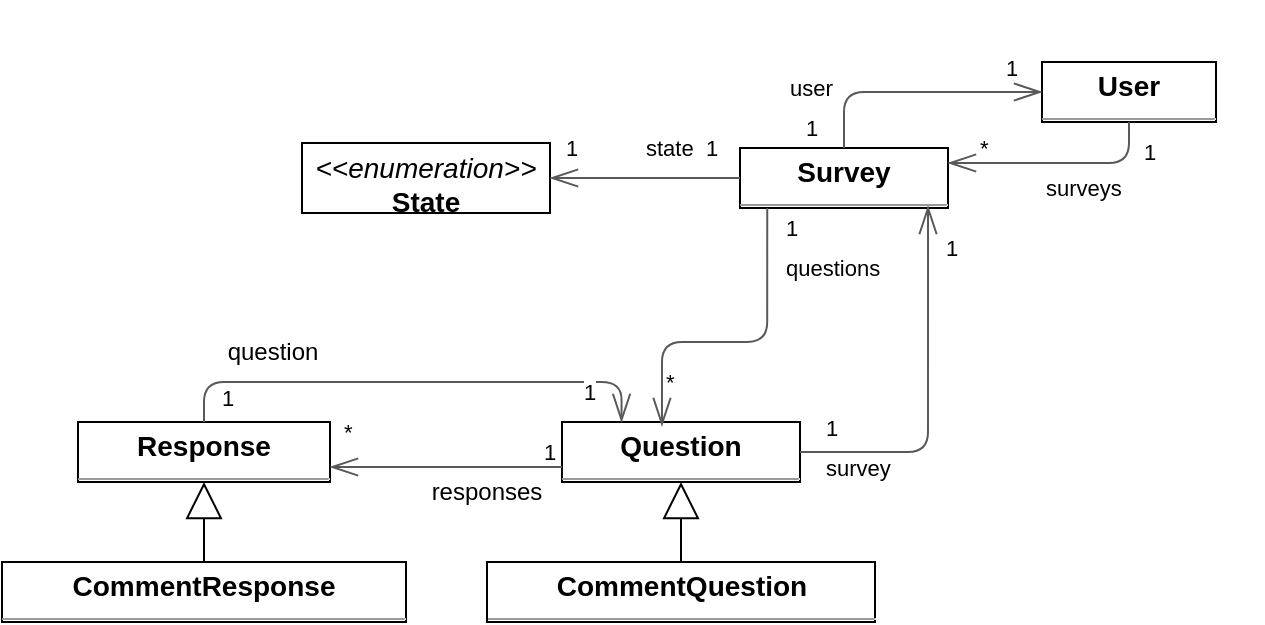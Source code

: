 <mxfile version="24.7.17">
  <diagram id="hcbkWZlXUPpJjPrj_g3R" name="Page-1">
    <mxGraphModel dx="2234" dy="806" grid="1" gridSize="10" guides="1" tooltips="1" connect="1" arrows="1" fold="1" page="0" pageScale="1" pageWidth="1100" pageHeight="850" background="none" math="0" shadow="0">
      <root>
        <mxCell id="0" />
        <mxCell id="1" parent="0" />
        <mxCell id="node2" value="&lt;p style=&quot;margin:0px;margin-top:4px;text-align:center;&quot;&gt;&lt;b&gt;CommentQuestion&lt;/b&gt;&lt;/p&gt;&lt;hr size=&quot;1&quot;/&gt;" style="verticalAlign=top;align=left;overflow=fill;fontSize=14;fontFamily=Helvetica;html=1;rounded=0;shadow=0;comic=0;labelBackgroundColor=none;strokeWidth=1;" parent="1" vertex="1">
          <mxGeometry x="-257.5" y="540" width="194" height="30" as="geometry" />
        </mxCell>
        <mxCell id="node6" value="&lt;p style=&quot;margin:0px;margin-top:4px;text-align:center;&quot;&gt;&lt;b&gt;CommentResponse&lt;/b&gt;&lt;/p&gt;&lt;hr size=&quot;1&quot;/&gt;" style="verticalAlign=top;align=left;overflow=fill;fontSize=14;fontFamily=Helvetica;html=1;rounded=0;shadow=0;comic=0;labelBackgroundColor=none;strokeWidth=1;" parent="1" vertex="1">
          <mxGeometry x="-500" y="540" width="202" height="30" as="geometry" />
        </mxCell>
        <mxCell id="node4" value="&lt;p style=&quot;margin:0px;margin-top:4px;text-align:center;&quot;&gt;&lt;b&gt;Question&lt;/b&gt;&lt;/p&gt;&lt;hr size=&quot;1&quot;/&gt;" style="verticalAlign=top;align=left;overflow=fill;fontSize=14;fontFamily=Helvetica;html=1;rounded=0;shadow=0;comic=0;labelBackgroundColor=none;strokeWidth=1;" parent="1" vertex="1">
          <mxGeometry x="-220" y="470" width="119" height="30" as="geometry" />
        </mxCell>
        <mxCell id="node0" value="&lt;p style=&quot;margin:0px;margin-top:4px;text-align:center;&quot;&gt;&lt;b&gt;Response&lt;/b&gt;&lt;/p&gt;&lt;hr size=&quot;1&quot;/&gt;" style="verticalAlign=top;align=left;overflow=fill;fontSize=14;fontFamily=Helvetica;html=1;rounded=0;shadow=0;comic=0;labelBackgroundColor=none;strokeWidth=1;" parent="1" vertex="1">
          <mxGeometry x="-462" y="470" width="126" height="30" as="geometry" />
        </mxCell>
        <mxCell id="node5" value="&lt;p style=&quot;margin:0px;margin-top:4px;text-align:center;&quot;&gt;&lt;i&gt;&amp;lt;&amp;lt;enumeration&amp;gt;&amp;gt;&lt;/i&gt;&lt;br/&gt;&lt;b&gt;State&lt;/b&gt;&lt;/p&gt;&lt;hr size=&quot;1&quot;/&gt;" style="verticalAlign=top;align=left;overflow=fill;fontSize=14;fontFamily=Helvetica;html=1;rounded=0;shadow=0;comic=0;labelBackgroundColor=none;strokeWidth=1;" parent="1" vertex="1">
          <mxGeometry x="-350" y="330.5" width="124" height="35" as="geometry" />
        </mxCell>
        <mxCell id="node1" value="&lt;p style=&quot;margin:0px;margin-top:4px;text-align:center;&quot;&gt;&lt;b&gt;Survey&lt;/b&gt;&lt;/p&gt;&lt;hr size=&quot;1&quot;/&gt;" style="verticalAlign=top;align=left;overflow=fill;fontSize=14;fontFamily=Helvetica;html=1;rounded=0;shadow=0;comic=0;labelBackgroundColor=none;strokeWidth=1;" parent="1" vertex="1">
          <mxGeometry x="-131" y="333" width="104" height="30" as="geometry" />
        </mxCell>
        <mxCell id="node3" value="&lt;p style=&quot;margin:0px;margin-top:4px;text-align:center;&quot;&gt;&lt;b&gt;User&lt;/b&gt;&lt;/p&gt;&lt;hr size=&quot;1&quot;/&gt;" style="verticalAlign=top;align=left;overflow=fill;fontSize=14;fontFamily=Helvetica;html=1;rounded=0;shadow=0;comic=0;labelBackgroundColor=none;strokeWidth=1;" parent="1" vertex="1">
          <mxGeometry x="20" y="290" width="87" height="30" as="geometry" />
        </mxCell>
        <mxCell id="edge5" value="" style="html=1;rounded=1;edgeStyle=orthogonalEdgeStyle;dashed=0;startArrow=diamondThinstartSize=12;endArrow=openThin;endSize=12;strokeColor=#595959;exitX=1;exitY=0.5;exitDx=0;exitDy=0;entryX=0.904;entryY=0.967;entryDx=0;entryDy=0;entryPerimeter=0;" parent="1" source="node4" target="node1" edge="1">
          <mxGeometry width="50" height="50" relative="1" as="geometry">
            <Array as="points">
              <mxPoint x="-37" y="485" />
            </Array>
            <mxPoint x="-20" y="400" as="targetPoint" />
          </mxGeometry>
        </mxCell>
        <mxCell id="label30" value="1" style="edgeLabel;resizable=0;html=1;align=left;verticalAlign=top;strokeColor=default;" parent="edge5" vertex="1" connectable="0">
          <mxGeometry x="-90" y="460" as="geometry" />
        </mxCell>
        <mxCell id="label34" value="1" style="edgeLabel;resizable=0;html=1;align=left;verticalAlign=top;strokeColor=default;" parent="edge5" vertex="1" connectable="0">
          <mxGeometry x="-30" y="370" as="geometry" />
        </mxCell>
        <mxCell id="label35" value="survey" style="edgeLabel;resizable=0;html=1;align=left;verticalAlign=top;strokeColor=default;" parent="edge5" vertex="1" connectable="0">
          <mxGeometry x="-90" y="480" as="geometry" />
        </mxCell>
        <mxCell id="edge3" value="" style="html=1;rounded=1;edgeStyle=orthogonalEdgeStyle;dashed=0;startArrow=diamondThinstartSize=12;endArrow=openThin;endSize=12;strokeColor=#595959;exitX=0.131;exitY=1.000;exitDx=0;exitDy=0;entryX=0.42;entryY=0.067;entryDx=0;entryDy=0;entryPerimeter=0;" parent="1" source="node1" target="node4" edge="1">
          <mxGeometry width="50" height="50" relative="1" as="geometry">
            <Array as="points">
              <mxPoint x="-117" y="430" />
              <mxPoint x="-170" y="430" />
            </Array>
            <mxPoint x="-60" y="450" as="targetPoint" />
          </mxGeometry>
        </mxCell>
        <mxCell id="label18" value="1" style="edgeLabel;resizable=0;html=1;align=left;verticalAlign=top;strokeColor=default;" parent="edge3" vertex="1" connectable="0">
          <mxGeometry x="-110" y="360" as="geometry" />
        </mxCell>
        <mxCell id="label22" value="*" style="edgeLabel;resizable=0;html=1;align=left;verticalAlign=top;strokeColor=default;" parent="edge3" vertex="1" connectable="0">
          <mxGeometry x="-140" y="450" as="geometry">
            <mxPoint x="-30" y="-13" as="offset" />
          </mxGeometry>
        </mxCell>
        <mxCell id="label23" value="questions" style="edgeLabel;resizable=0;html=1;align=left;verticalAlign=top;strokeColor=default;" parent="edge3" vertex="1" connectable="0">
          <mxGeometry x="-110" y="380" as="geometry" />
        </mxCell>
        <mxCell id="edge4" value="" style="html=1;rounded=1;edgeStyle=orthogonalEdgeStyle;dashed=0;startArrow=diamondThinstartSize=12;endArrow=openThin;endSize=12;strokeColor=#595959;exitX=0;exitY=0.5;exitDx=0;exitDy=0;entryX=1;entryY=0.5;entryDx=0;entryDy=0;" parent="1" source="node1" target="node5" edge="1">
          <mxGeometry width="50" height="50" relative="1" as="geometry">
            <Array as="points">
              <mxPoint x="-200" y="348" />
              <mxPoint x="-200" y="348" />
            </Array>
            <mxPoint x="-200" y="350" as="sourcePoint" />
            <mxPoint x="-200" y="440" as="targetPoint" />
          </mxGeometry>
        </mxCell>
        <mxCell id="label24" value="1" style="edgeLabel;resizable=0;html=1;align=left;verticalAlign=top;strokeColor=default;" parent="edge4" vertex="1" connectable="0">
          <mxGeometry x="-220" y="320" as="geometry" />
        </mxCell>
        <mxCell id="label28" value="1" style="edgeLabel;resizable=0;html=1;align=left;verticalAlign=top;strokeColor=default;" parent="edge4" vertex="1" connectable="0">
          <mxGeometry x="-150" y="320" as="geometry" />
        </mxCell>
        <mxCell id="label29" value="state" style="edgeLabel;resizable=0;html=1;align=left;verticalAlign=top;strokeColor=default;" parent="edge4" vertex="1" connectable="0">
          <mxGeometry x="-180" y="320" as="geometry" />
        </mxCell>
        <mxCell id="edge2" value="" style="html=1;rounded=1;edgeStyle=orthogonalEdgeStyle;dashed=0;startArrow=diamondThinstartSize=12;endArrow=openThin;endSize=12;strokeColor=#595959;exitX=0.500;exitY=0.001;exitDx=0;exitDy=0;entryX=0;entryY=0.5;entryDx=0;entryDy=0;" parent="1" source="node1" target="node3" edge="1">
          <mxGeometry width="50" height="50" relative="1" as="geometry">
            <Array as="points">
              <mxPoint x="-79" y="305" />
            </Array>
          </mxGeometry>
        </mxCell>
        <mxCell id="label12" value="1" style="edgeLabel;resizable=0;html=1;align=left;verticalAlign=top;strokeColor=default;" parent="edge2" vertex="1" connectable="0">
          <mxGeometry y="280" as="geometry" />
        </mxCell>
        <mxCell id="label16" value="1" style="edgeLabel;resizable=0;html=1;align=left;verticalAlign=top;strokeColor=default;" parent="edge2" vertex="1" connectable="0">
          <mxGeometry x="-100" y="310" as="geometry" />
        </mxCell>
        <mxCell id="label17" value="user" style="edgeLabel;resizable=0;html=1;align=left;verticalAlign=top;strokeColor=default;" parent="edge2" vertex="1" connectable="0">
          <mxGeometry x="-108" y="290" as="geometry" />
        </mxCell>
        <mxCell id="edge6" value="" style="html=1;rounded=1;edgeStyle=orthogonalEdgeStyle;dashed=0;startArrow=diamondThinstartSize=12;endArrow=openThin;endSize=12;strokeColor=#595959;exitX=0.500;exitY=1.002;exitDx=0;exitDy=0;entryX=1;entryY=0.25;entryDx=0;entryDy=0;" parent="1" source="node3" target="node1" edge="1">
          <mxGeometry width="50" height="50" relative="1" as="geometry">
            <Array as="points">
              <mxPoint x="64" y="341" />
            </Array>
            <mxPoint x="10" y="360" as="targetPoint" />
          </mxGeometry>
        </mxCell>
        <mxCell id="label36" value="1" style="edgeLabel;resizable=0;html=1;align=left;verticalAlign=top;strokeColor=default;direction=south;" parent="edge6" vertex="1" connectable="0">
          <mxGeometry y="400" as="geometry">
            <mxPoint x="69" y="-78" as="offset" />
          </mxGeometry>
        </mxCell>
        <mxCell id="label40" value="*" style="edgeLabel;resizable=0;html=1;align=left;verticalAlign=top;strokeColor=default;" parent="edge6" vertex="1" connectable="0">
          <mxGeometry x="-300" y="260" as="geometry">
            <mxPoint x="287" y="60" as="offset" />
          </mxGeometry>
        </mxCell>
        <mxCell id="label41" value="surveys" style="edgeLabel;resizable=0;html=1;align=left;verticalAlign=top;strokeColor=default;" parent="edge6" vertex="1" connectable="0">
          <mxGeometry x="20" y="340" as="geometry" />
        </mxCell>
        <mxCell id="tWt1HnhO2bhhPw7k1P5a-1" value="" style="endArrow=block;endSize=16;endFill=0;html=1;rounded=0;entryX=0.5;entryY=1;entryDx=0;entryDy=0;exitX=0.5;exitY=0;exitDx=0;exitDy=0;" edge="1" parent="1" source="node2" target="node4">
          <mxGeometry x="-1" y="-95" width="160" relative="1" as="geometry">
            <mxPoint x="-483.5" y="630" as="sourcePoint" />
            <mxPoint x="-323.5" y="630" as="targetPoint" />
            <mxPoint x="-90" y="-65" as="offset" />
          </mxGeometry>
        </mxCell>
        <mxCell id="tWt1HnhO2bhhPw7k1P5a-2" value="" style="endArrow=block;endSize=16;endFill=0;html=1;rounded=0;entryX=0.5;entryY=1;entryDx=0;entryDy=0;exitX=0.5;exitY=0;exitDx=0;exitDy=0;" edge="1" parent="1" source="node6" target="node0">
          <mxGeometry x="-1" y="-95" width="160" relative="1" as="geometry">
            <mxPoint x="-277.5" y="540" as="sourcePoint" />
            <mxPoint x="-277.5" y="500" as="targetPoint" />
            <mxPoint x="-90" y="-65" as="offset" />
          </mxGeometry>
        </mxCell>
        <mxCell id="tWt1HnhO2bhhPw7k1P5a-7" value="" style="html=1;rounded=1;edgeStyle=orthogonalEdgeStyle;dashed=0;startArrow=diamondThinstartSize=12;endArrow=openThin;endSize=12;strokeColor=#595959;exitX=0.5;exitY=0;exitDx=0;exitDy=0;entryX=0.25;entryY=0;entryDx=0;entryDy=0;" edge="1" parent="1" source="node0" target="node4">
          <mxGeometry width="50" height="50" relative="1" as="geometry">
            <Array as="points">
              <mxPoint x="-399" y="450" />
              <mxPoint x="-190" y="450" />
            </Array>
            <mxPoint x="-410" y="448" as="sourcePoint" />
            <mxPoint x="-311" y="420" as="targetPoint" />
          </mxGeometry>
        </mxCell>
        <mxCell id="tWt1HnhO2bhhPw7k1P5a-8" value="1" style="edgeLabel;resizable=0;html=1;align=left;verticalAlign=top;strokeColor=default;" vertex="1" connectable="0" parent="tWt1HnhO2bhhPw7k1P5a-7">
          <mxGeometry y="280" as="geometry" />
        </mxCell>
        <mxCell id="tWt1HnhO2bhhPw7k1P5a-9" value="1" style="edgeLabel;resizable=0;html=1;align=left;verticalAlign=top;strokeColor=default;" vertex="1" connectable="0" parent="tWt1HnhO2bhhPw7k1P5a-7">
          <mxGeometry x="-100" y="310" as="geometry" />
        </mxCell>
        <mxCell id="tWt1HnhO2bhhPw7k1P5a-10" value="user" style="edgeLabel;resizable=0;html=1;align=left;verticalAlign=top;strokeColor=default;" vertex="1" connectable="0" parent="tWt1HnhO2bhhPw7k1P5a-7">
          <mxGeometry x="-108" y="290" as="geometry" />
        </mxCell>
        <mxCell id="tWt1HnhO2bhhPw7k1P5a-11" value="" style="html=1;rounded=1;edgeStyle=orthogonalEdgeStyle;dashed=0;startArrow=diamondThinstartSize=12;endArrow=openThin;endSize=12;strokeColor=#595959;exitX=0;exitY=0.75;exitDx=0;exitDy=0;entryX=1;entryY=0.75;entryDx=0;entryDy=0;" edge="1" parent="1" source="node4" target="node0">
          <mxGeometry width="50" height="50" relative="1" as="geometry">
            <mxPoint x="-427" y="405" as="sourcePoint" />
            <mxPoint x="-300" y="460" as="targetPoint" />
          </mxGeometry>
        </mxCell>
        <mxCell id="tWt1HnhO2bhhPw7k1P5a-12" value="1" style="edgeLabel;resizable=0;html=1;align=left;verticalAlign=top;strokeColor=default;direction=south;" vertex="1" connectable="0" parent="tWt1HnhO2bhhPw7k1P5a-11">
          <mxGeometry y="400" as="geometry">
            <mxPoint x="69" y="-78" as="offset" />
          </mxGeometry>
        </mxCell>
        <mxCell id="tWt1HnhO2bhhPw7k1P5a-13" value="*" style="edgeLabel;resizable=0;html=1;align=left;verticalAlign=top;strokeColor=default;" vertex="1" connectable="0" parent="tWt1HnhO2bhhPw7k1P5a-11">
          <mxGeometry x="-300" y="260" as="geometry">
            <mxPoint x="287" y="60" as="offset" />
          </mxGeometry>
        </mxCell>
        <mxCell id="tWt1HnhO2bhhPw7k1P5a-14" value="surveys" style="edgeLabel;resizable=0;html=1;align=left;verticalAlign=top;strokeColor=default;" vertex="1" connectable="0" parent="tWt1HnhO2bhhPw7k1P5a-11">
          <mxGeometry x="20" y="340" as="geometry" />
        </mxCell>
        <mxCell id="tWt1HnhO2bhhPw7k1P5a-15" value="1" style="edgeLabel;resizable=0;html=1;align=left;verticalAlign=top;strokeColor=default;direction=south;" vertex="1" connectable="0" parent="1">
          <mxGeometry x="130" y="500" as="geometry">
            <mxPoint x="-522" y="-55" as="offset" />
          </mxGeometry>
        </mxCell>
        <mxCell id="tWt1HnhO2bhhPw7k1P5a-16" value="1" style="edgeLabel;resizable=0;html=1;align=left;verticalAlign=top;strokeColor=default;direction=south;" vertex="1" connectable="0" parent="1">
          <mxGeometry x="-280" y="520" as="geometry">
            <mxPoint x="69" y="-78" as="offset" />
          </mxGeometry>
        </mxCell>
        <mxCell id="tWt1HnhO2bhhPw7k1P5a-17" value="question" style="text;html=1;align=center;verticalAlign=middle;resizable=0;points=[];autosize=1;strokeColor=none;fillColor=none;" vertex="1" parent="1">
          <mxGeometry x="-400" y="420" width="70" height="30" as="geometry" />
        </mxCell>
        <mxCell id="tWt1HnhO2bhhPw7k1P5a-18" value="1" style="edgeLabel;resizable=0;html=1;align=left;verticalAlign=top;strokeColor=default;direction=south;" vertex="1" connectable="0" parent="1">
          <mxGeometry x="-300" y="550" as="geometry">
            <mxPoint x="69" y="-78" as="offset" />
          </mxGeometry>
        </mxCell>
        <mxCell id="tWt1HnhO2bhhPw7k1P5a-19" value="*" style="edgeLabel;resizable=0;html=1;align=left;verticalAlign=top;strokeColor=default;direction=south;" vertex="1" connectable="0" parent="1">
          <mxGeometry x="-400" y="540" as="geometry">
            <mxPoint x="69" y="-78" as="offset" />
          </mxGeometry>
        </mxCell>
        <mxCell id="tWt1HnhO2bhhPw7k1P5a-20" value="responses" style="text;html=1;align=center;verticalAlign=middle;resizable=0;points=[];autosize=1;strokeColor=none;fillColor=none;" vertex="1" parent="1">
          <mxGeometry x="-298" y="490" width="80" height="30" as="geometry" />
        </mxCell>
      </root>
    </mxGraphModel>
  </diagram>
</mxfile>
